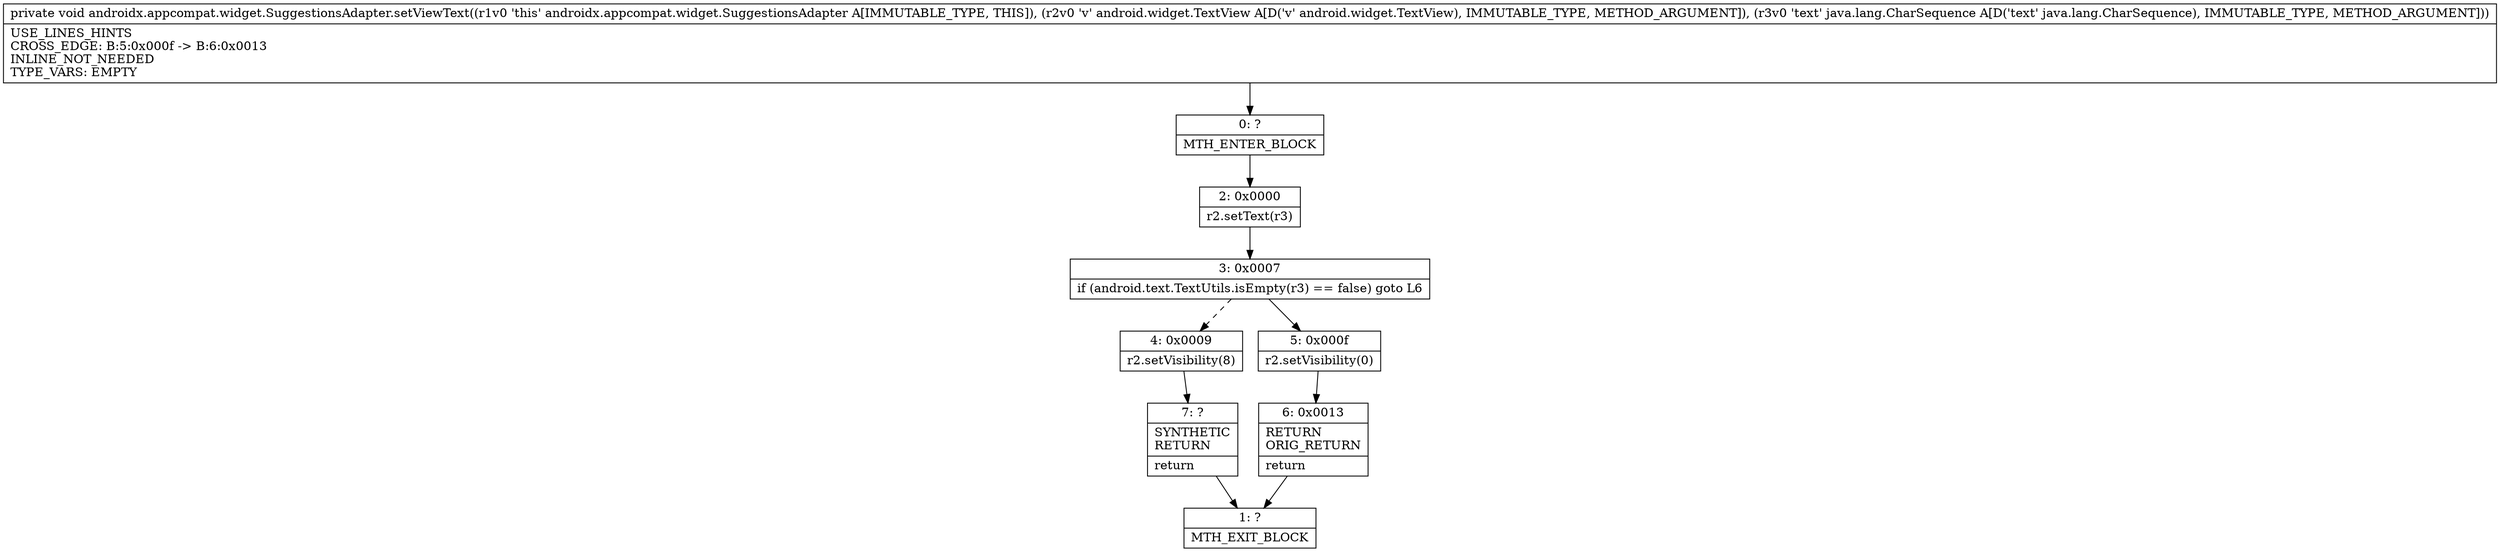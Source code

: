 digraph "CFG forandroidx.appcompat.widget.SuggestionsAdapter.setViewText(Landroid\/widget\/TextView;Ljava\/lang\/CharSequence;)V" {
Node_0 [shape=record,label="{0\:\ ?|MTH_ENTER_BLOCK\l}"];
Node_2 [shape=record,label="{2\:\ 0x0000|r2.setText(r3)\l}"];
Node_3 [shape=record,label="{3\:\ 0x0007|if (android.text.TextUtils.isEmpty(r3) == false) goto L6\l}"];
Node_4 [shape=record,label="{4\:\ 0x0009|r2.setVisibility(8)\l}"];
Node_7 [shape=record,label="{7\:\ ?|SYNTHETIC\lRETURN\l|return\l}"];
Node_1 [shape=record,label="{1\:\ ?|MTH_EXIT_BLOCK\l}"];
Node_5 [shape=record,label="{5\:\ 0x000f|r2.setVisibility(0)\l}"];
Node_6 [shape=record,label="{6\:\ 0x0013|RETURN\lORIG_RETURN\l|return\l}"];
MethodNode[shape=record,label="{private void androidx.appcompat.widget.SuggestionsAdapter.setViewText((r1v0 'this' androidx.appcompat.widget.SuggestionsAdapter A[IMMUTABLE_TYPE, THIS]), (r2v0 'v' android.widget.TextView A[D('v' android.widget.TextView), IMMUTABLE_TYPE, METHOD_ARGUMENT]), (r3v0 'text' java.lang.CharSequence A[D('text' java.lang.CharSequence), IMMUTABLE_TYPE, METHOD_ARGUMENT]))  | USE_LINES_HINTS\lCROSS_EDGE: B:5:0x000f \-\> B:6:0x0013\lINLINE_NOT_NEEDED\lTYPE_VARS: EMPTY\l}"];
MethodNode -> Node_0;Node_0 -> Node_2;
Node_2 -> Node_3;
Node_3 -> Node_4[style=dashed];
Node_3 -> Node_5;
Node_4 -> Node_7;
Node_7 -> Node_1;
Node_5 -> Node_6;
Node_6 -> Node_1;
}

